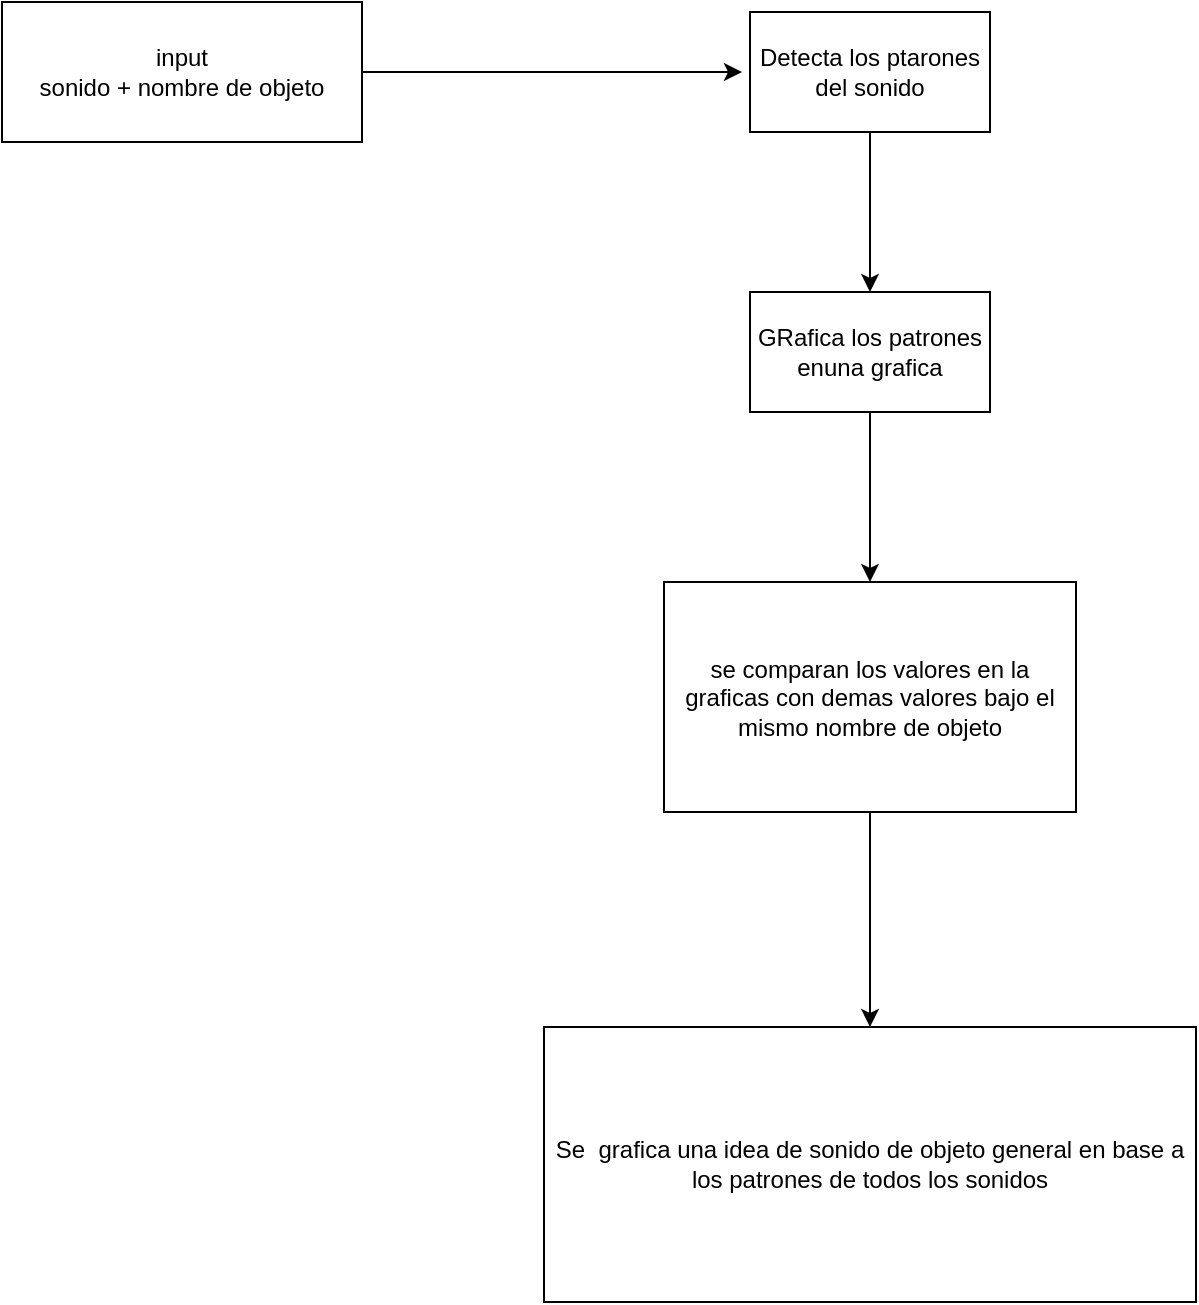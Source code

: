 <mxfile version="27.0.9">
  <diagram name="Página-1" id="qGECcb1BCLIfGjbtH7t1">
    <mxGraphModel dx="1206" dy="945" grid="1" gridSize="10" guides="1" tooltips="1" connect="1" arrows="1" fold="1" page="1" pageScale="1" pageWidth="827" pageHeight="1169" math="0" shadow="0">
      <root>
        <mxCell id="0" />
        <mxCell id="1" parent="0" />
        <mxCell id="ZGg02q_mU367QFoYSOzO-6" style="edgeStyle=orthogonalEdgeStyle;rounded=0;orthogonalLoop=1;jettySize=auto;html=1;" edge="1" parent="1" source="ZGg02q_mU367QFoYSOzO-1">
          <mxGeometry relative="1" as="geometry">
            <mxPoint x="410" y="75" as="targetPoint" />
          </mxGeometry>
        </mxCell>
        <mxCell id="ZGg02q_mU367QFoYSOzO-1" value="input&lt;div&gt;sonido + nombre de objeto&lt;/div&gt;" style="rounded=0;whiteSpace=wrap;html=1;" vertex="1" parent="1">
          <mxGeometry x="40" y="40" width="180" height="70" as="geometry" />
        </mxCell>
        <mxCell id="ZGg02q_mU367QFoYSOzO-12" value="" style="edgeStyle=orthogonalEdgeStyle;rounded=0;orthogonalLoop=1;jettySize=auto;html=1;" edge="1" parent="1" source="ZGg02q_mU367QFoYSOzO-7" target="ZGg02q_mU367QFoYSOzO-11">
          <mxGeometry relative="1" as="geometry" />
        </mxCell>
        <mxCell id="ZGg02q_mU367QFoYSOzO-7" value="Detecta los ptarones del sonido" style="rounded=0;whiteSpace=wrap;html=1;" vertex="1" parent="1">
          <mxGeometry x="414" y="45" width="120" height="60" as="geometry" />
        </mxCell>
        <mxCell id="ZGg02q_mU367QFoYSOzO-14" value="" style="edgeStyle=orthogonalEdgeStyle;rounded=0;orthogonalLoop=1;jettySize=auto;html=1;" edge="1" parent="1" source="ZGg02q_mU367QFoYSOzO-11" target="ZGg02q_mU367QFoYSOzO-13">
          <mxGeometry relative="1" as="geometry" />
        </mxCell>
        <mxCell id="ZGg02q_mU367QFoYSOzO-11" value="GRafica los patrones enuna grafica" style="whiteSpace=wrap;html=1;rounded=0;" vertex="1" parent="1">
          <mxGeometry x="414" y="185" width="120" height="60" as="geometry" />
        </mxCell>
        <mxCell id="ZGg02q_mU367QFoYSOzO-18" value="" style="edgeStyle=orthogonalEdgeStyle;rounded=0;orthogonalLoop=1;jettySize=auto;html=1;" edge="1" parent="1" source="ZGg02q_mU367QFoYSOzO-13" target="ZGg02q_mU367QFoYSOzO-17">
          <mxGeometry relative="1" as="geometry" />
        </mxCell>
        <mxCell id="ZGg02q_mU367QFoYSOzO-13" value="se comparan los valores en la graficas con demas valores bajo el mismo nombre de objeto" style="rounded=0;whiteSpace=wrap;html=1;" vertex="1" parent="1">
          <mxGeometry x="371" y="330" width="206" height="115" as="geometry" />
        </mxCell>
        <mxCell id="ZGg02q_mU367QFoYSOzO-17" value="Se&amp;nbsp; grafica una idea de sonido de objeto general en base a los patrones de todos los sonidos" style="whiteSpace=wrap;html=1;rounded=0;" vertex="1" parent="1">
          <mxGeometry x="311" y="552.5" width="326" height="137.5" as="geometry" />
        </mxCell>
      </root>
    </mxGraphModel>
  </diagram>
</mxfile>

